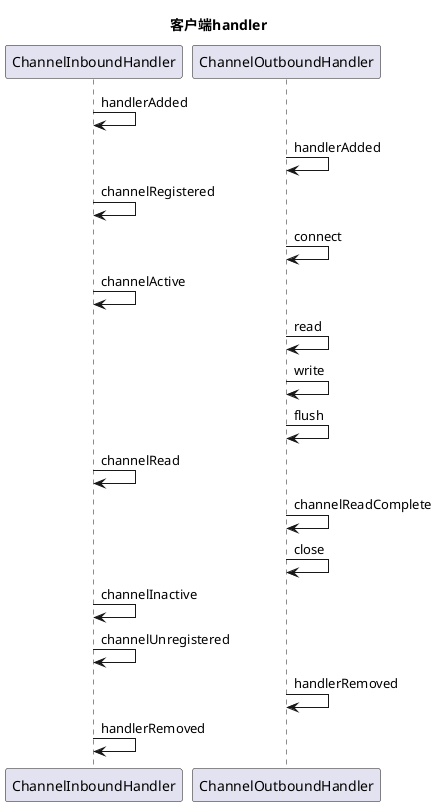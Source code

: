 @startuml
title 客户端handler
ChannelInboundHandler -> ChannelInboundHandler: handlerAdded
ChannelOutboundHandler -> ChannelOutboundHandler: handlerAdded
ChannelInboundHandler -> ChannelInboundHandler: channelRegistered
ChannelOutboundHandler -> ChannelOutboundHandler: connect
ChannelInboundHandler -> ChannelInboundHandler: channelActive
ChannelOutboundHandler -> ChannelOutboundHandler: read
ChannelOutboundHandler -> ChannelOutboundHandler: write
ChannelOutboundHandler -> ChannelOutboundHandler: flush
ChannelInboundHandler -> ChannelInboundHandler: channelRead
ChannelOutboundHandler -> ChannelOutboundHandler: channelReadComplete
ChannelOutboundHandler -> ChannelOutboundHandler: close
ChannelInboundHandler -> ChannelInboundHandler: channelInactive
ChannelInboundHandler -> ChannelInboundHandler: channelUnregistered
ChannelOutboundHandler -> ChannelOutboundHandler: handlerRemoved
ChannelInboundHandler -> ChannelInboundHandler: handlerRemoved



@enduml